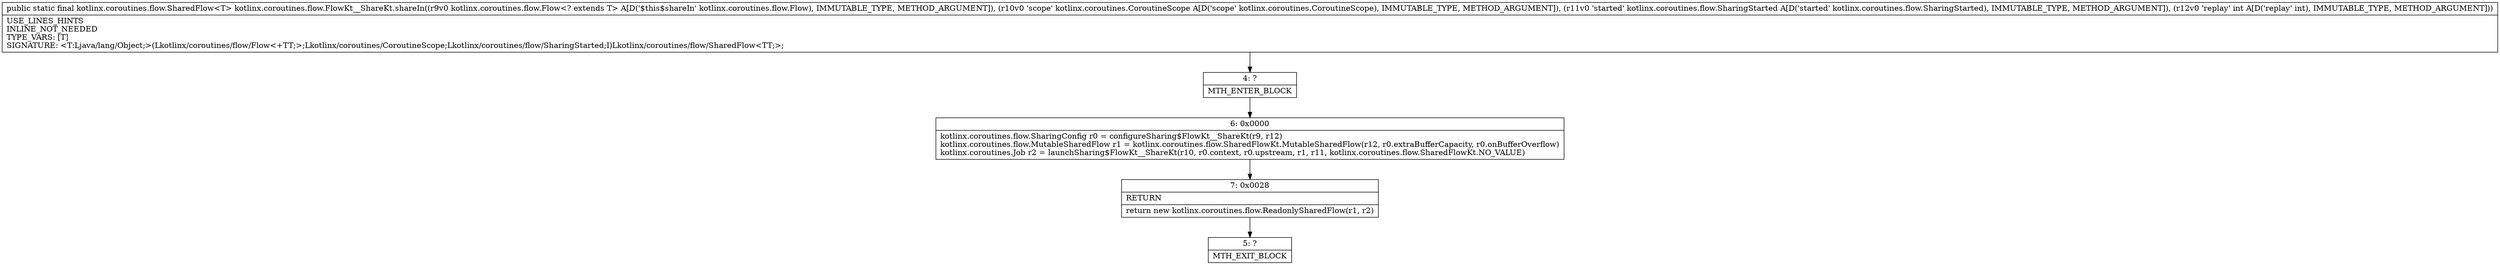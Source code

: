 digraph "CFG forkotlinx.coroutines.flow.FlowKt__ShareKt.shareIn(Lkotlinx\/coroutines\/flow\/Flow;Lkotlinx\/coroutines\/CoroutineScope;Lkotlinx\/coroutines\/flow\/SharingStarted;I)Lkotlinx\/coroutines\/flow\/SharedFlow;" {
Node_4 [shape=record,label="{4\:\ ?|MTH_ENTER_BLOCK\l}"];
Node_6 [shape=record,label="{6\:\ 0x0000|kotlinx.coroutines.flow.SharingConfig r0 = configureSharing$FlowKt__ShareKt(r9, r12)\lkotlinx.coroutines.flow.MutableSharedFlow r1 = kotlinx.coroutines.flow.SharedFlowKt.MutableSharedFlow(r12, r0.extraBufferCapacity, r0.onBufferOverflow)\lkotlinx.coroutines.Job r2 = launchSharing$FlowKt__ShareKt(r10, r0.context, r0.upstream, r1, r11, kotlinx.coroutines.flow.SharedFlowKt.NO_VALUE)\l}"];
Node_7 [shape=record,label="{7\:\ 0x0028|RETURN\l|return new kotlinx.coroutines.flow.ReadonlySharedFlow(r1, r2)\l}"];
Node_5 [shape=record,label="{5\:\ ?|MTH_EXIT_BLOCK\l}"];
MethodNode[shape=record,label="{public static final kotlinx.coroutines.flow.SharedFlow\<T\> kotlinx.coroutines.flow.FlowKt__ShareKt.shareIn((r9v0 kotlinx.coroutines.flow.Flow\<? extends T\> A[D('$this$shareIn' kotlinx.coroutines.flow.Flow), IMMUTABLE_TYPE, METHOD_ARGUMENT]), (r10v0 'scope' kotlinx.coroutines.CoroutineScope A[D('scope' kotlinx.coroutines.CoroutineScope), IMMUTABLE_TYPE, METHOD_ARGUMENT]), (r11v0 'started' kotlinx.coroutines.flow.SharingStarted A[D('started' kotlinx.coroutines.flow.SharingStarted), IMMUTABLE_TYPE, METHOD_ARGUMENT]), (r12v0 'replay' int A[D('replay' int), IMMUTABLE_TYPE, METHOD_ARGUMENT]))  | USE_LINES_HINTS\lINLINE_NOT_NEEDED\lTYPE_VARS: [T]\lSIGNATURE: \<T:Ljava\/lang\/Object;\>(Lkotlinx\/coroutines\/flow\/Flow\<+TT;\>;Lkotlinx\/coroutines\/CoroutineScope;Lkotlinx\/coroutines\/flow\/SharingStarted;I)Lkotlinx\/coroutines\/flow\/SharedFlow\<TT;\>;\l}"];
MethodNode -> Node_4;Node_4 -> Node_6;
Node_6 -> Node_7;
Node_7 -> Node_5;
}

